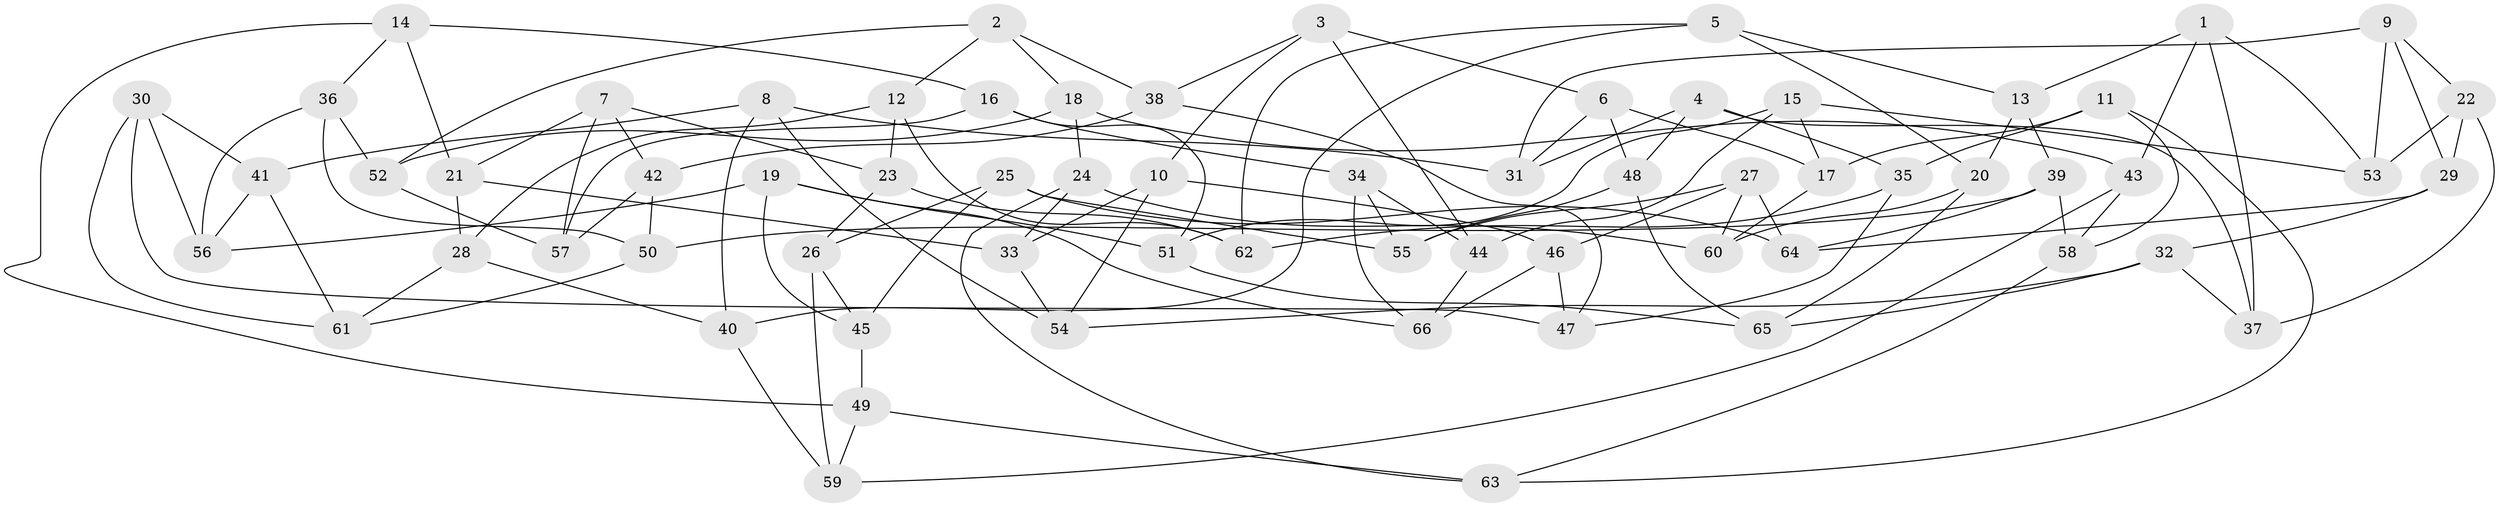 // coarse degree distribution, {3: 0.42424242424242425, 5: 0.09090909090909091, 4: 0.30303030303030304, 7: 0.030303030303030304, 12: 0.030303030303030304, 9: 0.030303030303030304, 6: 0.030303030303030304, 11: 0.030303030303030304, 8: 0.030303030303030304}
// Generated by graph-tools (version 1.1) at 2025/02/03/04/25 22:02:46]
// undirected, 66 vertices, 132 edges
graph export_dot {
graph [start="1"]
  node [color=gray90,style=filled];
  1;
  2;
  3;
  4;
  5;
  6;
  7;
  8;
  9;
  10;
  11;
  12;
  13;
  14;
  15;
  16;
  17;
  18;
  19;
  20;
  21;
  22;
  23;
  24;
  25;
  26;
  27;
  28;
  29;
  30;
  31;
  32;
  33;
  34;
  35;
  36;
  37;
  38;
  39;
  40;
  41;
  42;
  43;
  44;
  45;
  46;
  47;
  48;
  49;
  50;
  51;
  52;
  53;
  54;
  55;
  56;
  57;
  58;
  59;
  60;
  61;
  62;
  63;
  64;
  65;
  66;
  1 -- 43;
  1 -- 53;
  1 -- 37;
  1 -- 13;
  2 -- 38;
  2 -- 12;
  2 -- 52;
  2 -- 18;
  3 -- 6;
  3 -- 44;
  3 -- 38;
  3 -- 10;
  4 -- 37;
  4 -- 35;
  4 -- 48;
  4 -- 31;
  5 -- 13;
  5 -- 20;
  5 -- 62;
  5 -- 40;
  6 -- 17;
  6 -- 31;
  6 -- 48;
  7 -- 57;
  7 -- 23;
  7 -- 21;
  7 -- 42;
  8 -- 40;
  8 -- 41;
  8 -- 54;
  8 -- 31;
  9 -- 31;
  9 -- 22;
  9 -- 29;
  9 -- 53;
  10 -- 54;
  10 -- 46;
  10 -- 33;
  11 -- 63;
  11 -- 58;
  11 -- 17;
  11 -- 35;
  12 -- 23;
  12 -- 28;
  12 -- 62;
  13 -- 20;
  13 -- 39;
  14 -- 16;
  14 -- 49;
  14 -- 21;
  14 -- 36;
  15 -- 53;
  15 -- 44;
  15 -- 17;
  15 -- 51;
  16 -- 34;
  16 -- 51;
  16 -- 57;
  17 -- 60;
  18 -- 43;
  18 -- 52;
  18 -- 24;
  19 -- 51;
  19 -- 56;
  19 -- 45;
  19 -- 66;
  20 -- 60;
  20 -- 65;
  21 -- 28;
  21 -- 33;
  22 -- 37;
  22 -- 29;
  22 -- 53;
  23 -- 62;
  23 -- 26;
  24 -- 63;
  24 -- 60;
  24 -- 33;
  25 -- 55;
  25 -- 26;
  25 -- 45;
  25 -- 64;
  26 -- 45;
  26 -- 59;
  27 -- 60;
  27 -- 64;
  27 -- 46;
  27 -- 55;
  28 -- 40;
  28 -- 61;
  29 -- 64;
  29 -- 32;
  30 -- 41;
  30 -- 47;
  30 -- 61;
  30 -- 56;
  32 -- 37;
  32 -- 54;
  32 -- 65;
  33 -- 54;
  34 -- 66;
  34 -- 44;
  34 -- 55;
  35 -- 62;
  35 -- 47;
  36 -- 52;
  36 -- 50;
  36 -- 56;
  38 -- 42;
  38 -- 47;
  39 -- 58;
  39 -- 64;
  39 -- 50;
  40 -- 59;
  41 -- 61;
  41 -- 56;
  42 -- 57;
  42 -- 50;
  43 -- 58;
  43 -- 59;
  44 -- 66;
  45 -- 49;
  46 -- 47;
  46 -- 66;
  48 -- 65;
  48 -- 55;
  49 -- 63;
  49 -- 59;
  50 -- 61;
  51 -- 65;
  52 -- 57;
  58 -- 63;
}
